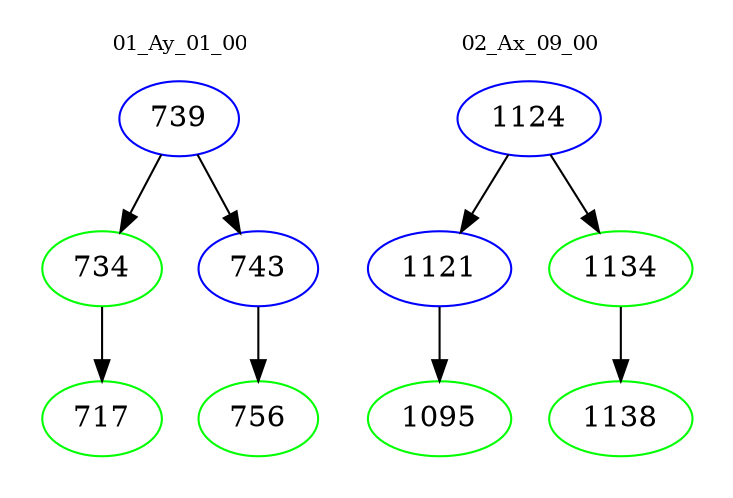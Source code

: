 digraph{
subgraph cluster_0 {
color = white
label = "01_Ay_01_00";
fontsize=10;
T0_739 [label="739", color="blue"]
T0_739 -> T0_734 [color="black"]
T0_734 [label="734", color="green"]
T0_734 -> T0_717 [color="black"]
T0_717 [label="717", color="green"]
T0_739 -> T0_743 [color="black"]
T0_743 [label="743", color="blue"]
T0_743 -> T0_756 [color="black"]
T0_756 [label="756", color="green"]
}
subgraph cluster_1 {
color = white
label = "02_Ax_09_00";
fontsize=10;
T1_1124 [label="1124", color="blue"]
T1_1124 -> T1_1121 [color="black"]
T1_1121 [label="1121", color="blue"]
T1_1121 -> T1_1095 [color="black"]
T1_1095 [label="1095", color="green"]
T1_1124 -> T1_1134 [color="black"]
T1_1134 [label="1134", color="green"]
T1_1134 -> T1_1138 [color="black"]
T1_1138 [label="1138", color="green"]
}
}
